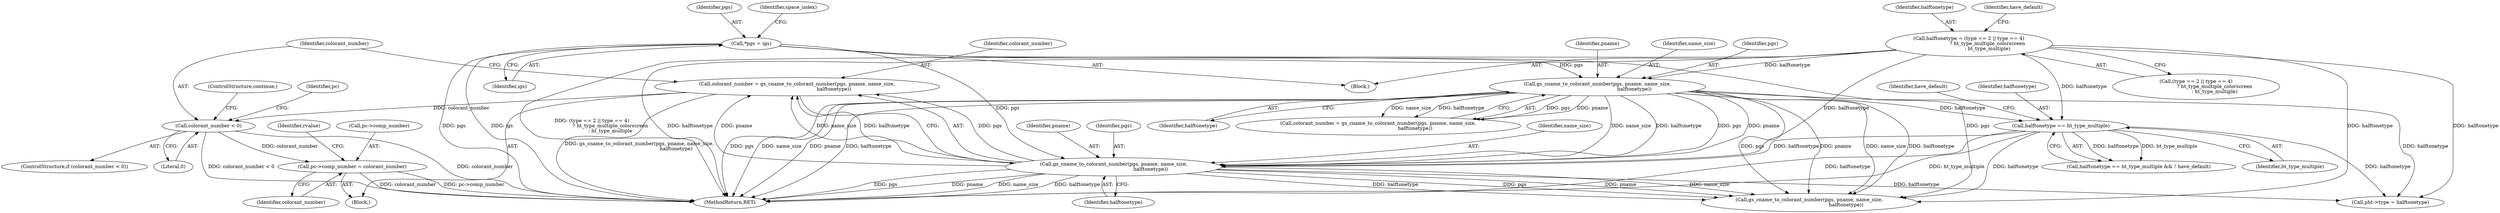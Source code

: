 digraph "0_ghostscript_f5c7555c30393e64ec1f5ab0dfae5b55b3b3fc78@pointer" {
"1000492" [label="(Call,pc->comp_number = colorant_number)"];
"1000483" [label="(Call,colorant_number < 0)"];
"1000475" [label="(Call,colorant_number = gs_cname_to_colorant_number(pgs, pname, name_size,\n                                                halftonetype))"];
"1000477" [label="(Call,gs_cname_to_colorant_number(pgs, pname, name_size,\n                                                halftonetype))"];
"1000181" [label="(Call,*pgs = igs)"];
"1000291" [label="(Call,gs_cname_to_colorant_number(pgs, pname, name_size,\n                                                halftonetype))"];
"1000218" [label="(Call,halftonetype = (type == 2 || type == 4)\n                        ? ht_type_multiple_colorscreen\n                        : ht_type_multiple)"];
"1000334" [label="(Call,halftonetype == ht_type_multiple)"];
"1000496" [label="(Identifier,colorant_number)"];
"1000479" [label="(Identifier,pname)"];
"1000482" [label="(ControlStructure,if (colorant_number < 0))"];
"1001024" [label="(MethodReturn,RET)"];
"1000476" [label="(Identifier,colorant_number)"];
"1000220" [label="(Call,(type == 2 || type == 4)\n                        ? ht_type_multiple_colorscreen\n                        : ht_type_multiple)"];
"1000219" [label="(Identifier,halftonetype)"];
"1000477" [label="(Call,gs_cname_to_colorant_number(pgs, pname, name_size,\n                                                halftonetype))"];
"1000486" [label="(ControlStructure,continue;)"];
"1000182" [label="(Identifier,pgs)"];
"1000291" [label="(Call,gs_cname_to_colorant_number(pgs, pname, name_size,\n                                                halftonetype))"];
"1000478" [label="(Identifier,pgs)"];
"1000333" [label="(Call,halftonetype == ht_type_multiple && ! have_default)"];
"1000295" [label="(Identifier,halftonetype)"];
"1000475" [label="(Call,colorant_number = gs_cname_to_colorant_number(pgs, pname, name_size,\n                                                halftonetype))"];
"1000127" [label="(Block,)"];
"1000293" [label="(Identifier,pname)"];
"1000480" [label="(Identifier,name_size)"];
"1000422" [label="(Block,)"];
"1000629" [label="(Call,pht->type = halftonetype)"];
"1000186" [label="(Identifier,space_index)"];
"1000483" [label="(Call,colorant_number < 0)"];
"1000485" [label="(Literal,0)"];
"1000489" [label="(Identifier,pc)"];
"1000493" [label="(Call,pc->comp_number)"];
"1000492" [label="(Call,pc->comp_number = colorant_number)"];
"1000294" [label="(Identifier,name_size)"];
"1000335" [label="(Identifier,halftonetype)"];
"1000231" [label="(Identifier,have_default)"];
"1000481" [label="(Identifier,halftonetype)"];
"1000499" [label="(Identifier,rvalue)"];
"1000183" [label="(Identifier,igs)"];
"1000734" [label="(Call,gs_cname_to_colorant_number(pgs, pname, name_size,\n                                                halftonetype))"];
"1000334" [label="(Call,halftonetype == ht_type_multiple)"];
"1000289" [label="(Call,colorant_number = gs_cname_to_colorant_number(pgs, pname, name_size,\n                                                halftonetype))"];
"1000218" [label="(Call,halftonetype = (type == 2 || type == 4)\n                        ? ht_type_multiple_colorscreen\n                        : ht_type_multiple)"];
"1000336" [label="(Identifier,ht_type_multiple)"];
"1000181" [label="(Call,*pgs = igs)"];
"1000484" [label="(Identifier,colorant_number)"];
"1000338" [label="(Identifier,have_default)"];
"1000292" [label="(Identifier,pgs)"];
"1000492" -> "1000422"  [label="AST: "];
"1000492" -> "1000496"  [label="CFG: "];
"1000493" -> "1000492"  [label="AST: "];
"1000496" -> "1000492"  [label="AST: "];
"1000499" -> "1000492"  [label="CFG: "];
"1000492" -> "1001024"  [label="DDG: colorant_number"];
"1000492" -> "1001024"  [label="DDG: pc->comp_number"];
"1000483" -> "1000492"  [label="DDG: colorant_number"];
"1000483" -> "1000482"  [label="AST: "];
"1000483" -> "1000485"  [label="CFG: "];
"1000484" -> "1000483"  [label="AST: "];
"1000485" -> "1000483"  [label="AST: "];
"1000486" -> "1000483"  [label="CFG: "];
"1000489" -> "1000483"  [label="CFG: "];
"1000483" -> "1001024"  [label="DDG: colorant_number < 0"];
"1000483" -> "1001024"  [label="DDG: colorant_number"];
"1000475" -> "1000483"  [label="DDG: colorant_number"];
"1000475" -> "1000422"  [label="AST: "];
"1000475" -> "1000477"  [label="CFG: "];
"1000476" -> "1000475"  [label="AST: "];
"1000477" -> "1000475"  [label="AST: "];
"1000484" -> "1000475"  [label="CFG: "];
"1000475" -> "1001024"  [label="DDG: gs_cname_to_colorant_number(pgs, pname, name_size,\n                                                halftonetype)"];
"1000477" -> "1000475"  [label="DDG: pgs"];
"1000477" -> "1000475"  [label="DDG: pname"];
"1000477" -> "1000475"  [label="DDG: name_size"];
"1000477" -> "1000475"  [label="DDG: halftonetype"];
"1000477" -> "1000481"  [label="CFG: "];
"1000478" -> "1000477"  [label="AST: "];
"1000479" -> "1000477"  [label="AST: "];
"1000480" -> "1000477"  [label="AST: "];
"1000481" -> "1000477"  [label="AST: "];
"1000477" -> "1001024"  [label="DDG: pname"];
"1000477" -> "1001024"  [label="DDG: name_size"];
"1000477" -> "1001024"  [label="DDG: halftonetype"];
"1000477" -> "1001024"  [label="DDG: pgs"];
"1000181" -> "1000477"  [label="DDG: pgs"];
"1000291" -> "1000477"  [label="DDG: pgs"];
"1000291" -> "1000477"  [label="DDG: pname"];
"1000291" -> "1000477"  [label="DDG: name_size"];
"1000291" -> "1000477"  [label="DDG: halftonetype"];
"1000218" -> "1000477"  [label="DDG: halftonetype"];
"1000334" -> "1000477"  [label="DDG: halftonetype"];
"1000477" -> "1000629"  [label="DDG: halftonetype"];
"1000477" -> "1000734"  [label="DDG: pgs"];
"1000477" -> "1000734"  [label="DDG: pname"];
"1000477" -> "1000734"  [label="DDG: name_size"];
"1000477" -> "1000734"  [label="DDG: halftonetype"];
"1000181" -> "1000127"  [label="AST: "];
"1000181" -> "1000183"  [label="CFG: "];
"1000182" -> "1000181"  [label="AST: "];
"1000183" -> "1000181"  [label="AST: "];
"1000186" -> "1000181"  [label="CFG: "];
"1000181" -> "1001024"  [label="DDG: pgs"];
"1000181" -> "1001024"  [label="DDG: igs"];
"1000181" -> "1000291"  [label="DDG: pgs"];
"1000181" -> "1000734"  [label="DDG: pgs"];
"1000291" -> "1000289"  [label="AST: "];
"1000291" -> "1000295"  [label="CFG: "];
"1000292" -> "1000291"  [label="AST: "];
"1000293" -> "1000291"  [label="AST: "];
"1000294" -> "1000291"  [label="AST: "];
"1000295" -> "1000291"  [label="AST: "];
"1000289" -> "1000291"  [label="CFG: "];
"1000291" -> "1001024"  [label="DDG: pgs"];
"1000291" -> "1001024"  [label="DDG: name_size"];
"1000291" -> "1001024"  [label="DDG: pname"];
"1000291" -> "1001024"  [label="DDG: halftonetype"];
"1000291" -> "1000289"  [label="DDG: pgs"];
"1000291" -> "1000289"  [label="DDG: pname"];
"1000291" -> "1000289"  [label="DDG: name_size"];
"1000291" -> "1000289"  [label="DDG: halftonetype"];
"1000218" -> "1000291"  [label="DDG: halftonetype"];
"1000291" -> "1000334"  [label="DDG: halftonetype"];
"1000291" -> "1000629"  [label="DDG: halftonetype"];
"1000291" -> "1000734"  [label="DDG: pgs"];
"1000291" -> "1000734"  [label="DDG: pname"];
"1000291" -> "1000734"  [label="DDG: name_size"];
"1000291" -> "1000734"  [label="DDG: halftonetype"];
"1000218" -> "1000127"  [label="AST: "];
"1000218" -> "1000220"  [label="CFG: "];
"1000219" -> "1000218"  [label="AST: "];
"1000220" -> "1000218"  [label="AST: "];
"1000231" -> "1000218"  [label="CFG: "];
"1000218" -> "1001024"  [label="DDG: halftonetype"];
"1000218" -> "1001024"  [label="DDG: (type == 2 || type == 4)\n                        ? ht_type_multiple_colorscreen\n                        : ht_type_multiple"];
"1000218" -> "1000334"  [label="DDG: halftonetype"];
"1000218" -> "1000629"  [label="DDG: halftonetype"];
"1000218" -> "1000734"  [label="DDG: halftonetype"];
"1000334" -> "1000333"  [label="AST: "];
"1000334" -> "1000336"  [label="CFG: "];
"1000335" -> "1000334"  [label="AST: "];
"1000336" -> "1000334"  [label="AST: "];
"1000338" -> "1000334"  [label="CFG: "];
"1000333" -> "1000334"  [label="CFG: "];
"1000334" -> "1001024"  [label="DDG: ht_type_multiple"];
"1000334" -> "1001024"  [label="DDG: halftonetype"];
"1000334" -> "1000333"  [label="DDG: halftonetype"];
"1000334" -> "1000333"  [label="DDG: ht_type_multiple"];
"1000334" -> "1000629"  [label="DDG: halftonetype"];
"1000334" -> "1000734"  [label="DDG: halftonetype"];
}
